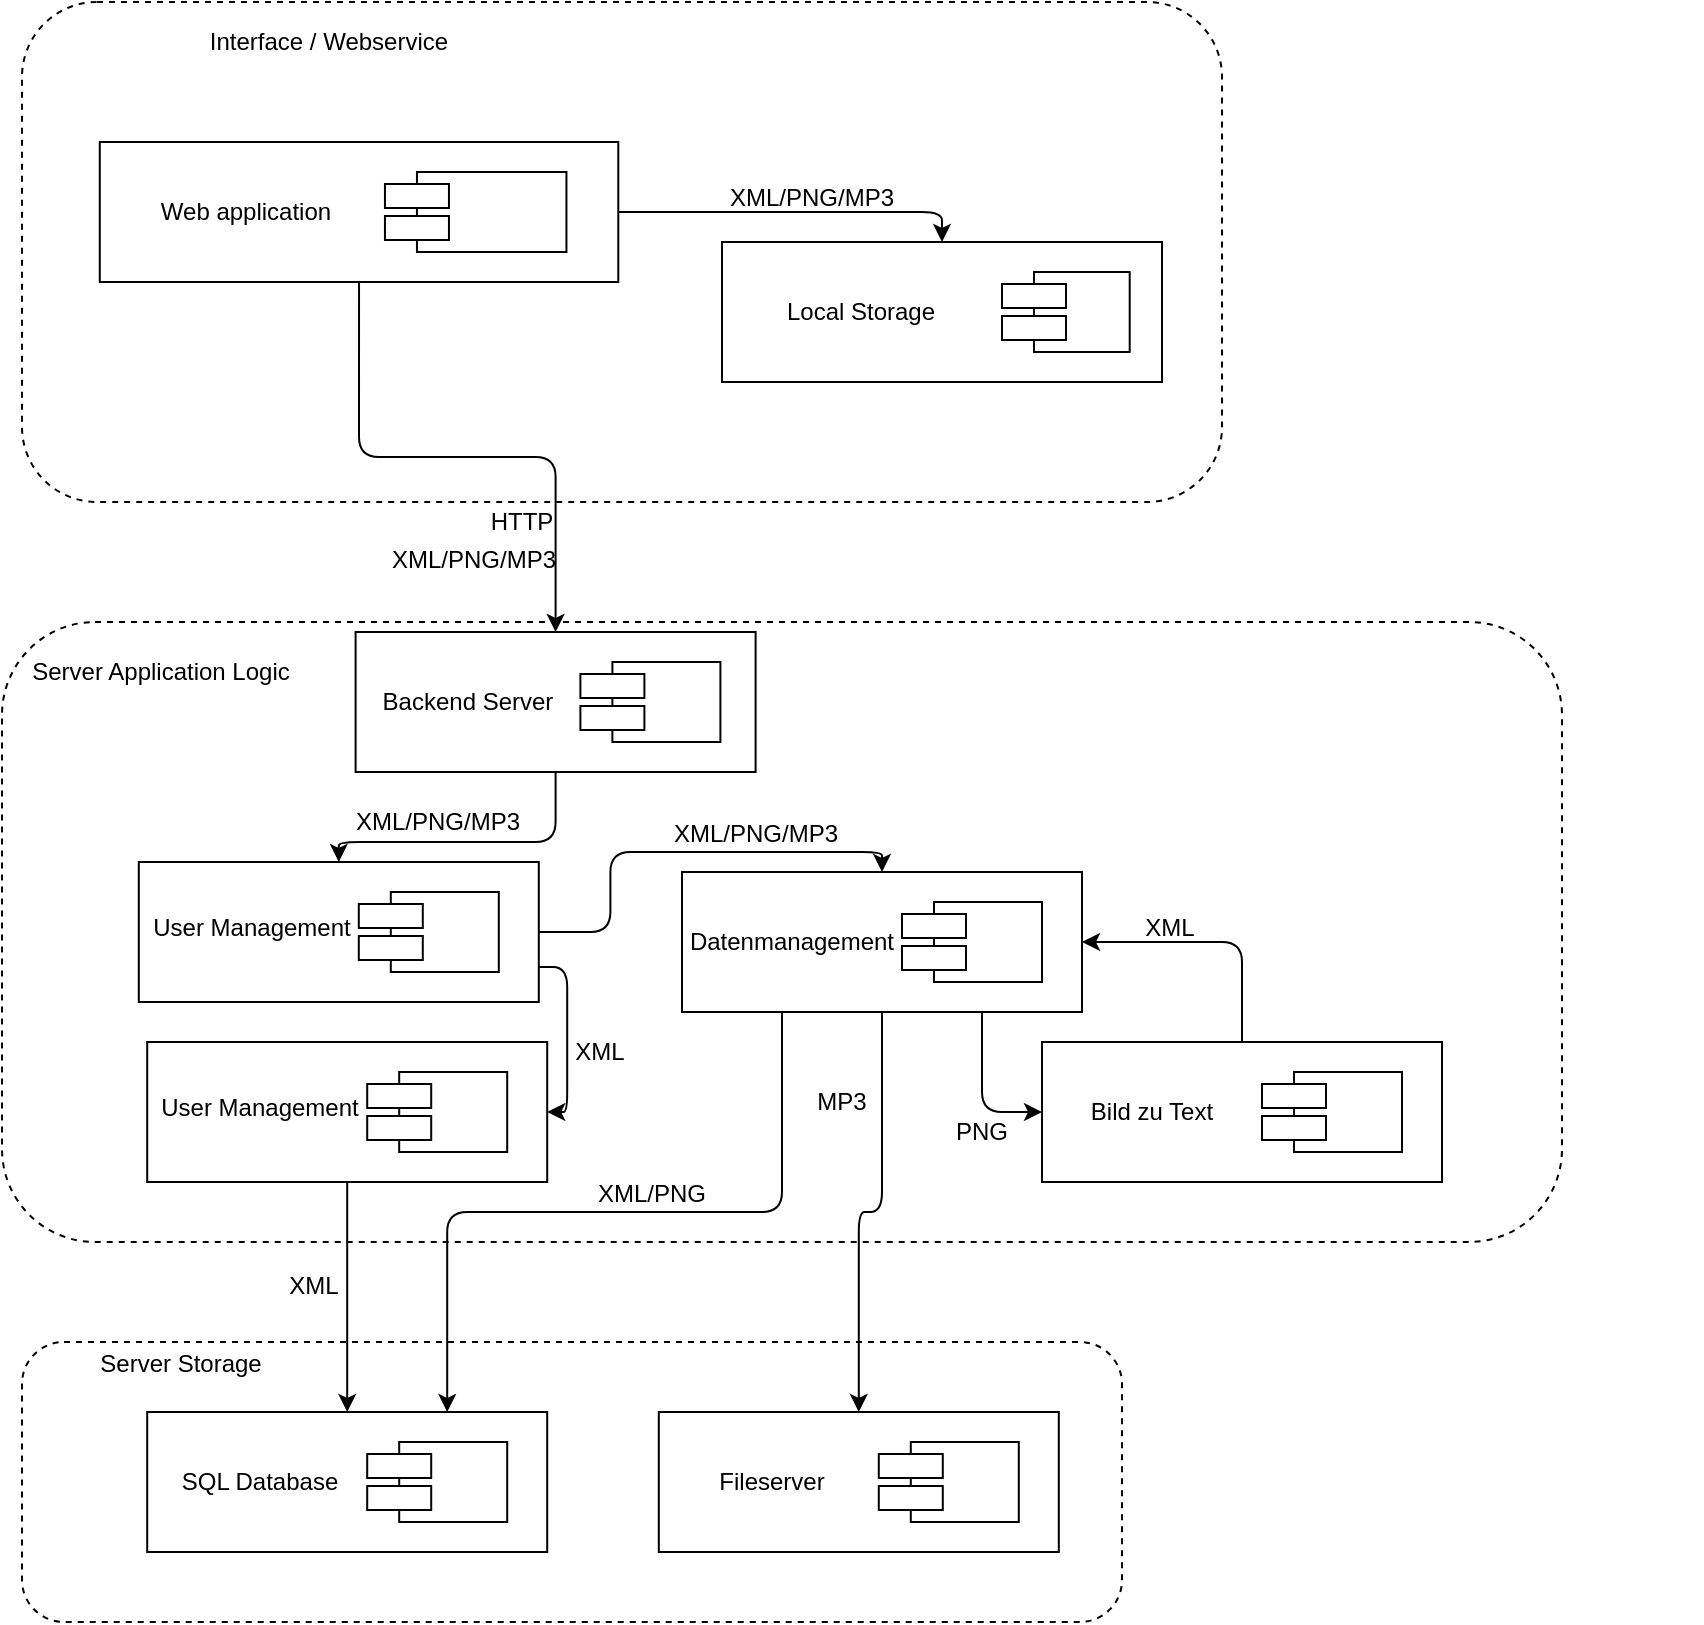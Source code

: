 <mxfile version="14.6.6" type="device"><diagram name="Page-1" id="5f0bae14-7c28-e335-631c-24af17079c00"><mxGraphModel dx="1422" dy="762" grid="1" gridSize="10" guides="1" tooltips="1" connect="1" arrows="1" fold="1" page="1" pageScale="1" pageWidth="1100" pageHeight="850" background="#ffffff" math="0" shadow="0"><root><mxCell id="0"/><mxCell id="1" parent="0"/><mxCell id="M4kyt89nX-22fWwxSUBl-4" value="" style="group" parent="1" vertex="1" connectable="0"><mxGeometry x="110" y="350" width="780" height="310" as="geometry"/></mxCell><mxCell id="M4kyt89nX-22fWwxSUBl-5" value="" style="rounded=1;whiteSpace=wrap;html=1;dashed=1;" parent="M4kyt89nX-22fWwxSUBl-4" vertex="1"><mxGeometry width="780" height="310" as="geometry"/></mxCell><mxCell id="M4kyt89nX-22fWwxSUBl-6" value="Server Application Logic" style="text;html=1;strokeColor=none;fillColor=none;align=center;verticalAlign=middle;whiteSpace=wrap;rounded=0;dashed=1;" parent="M4kyt89nX-22fWwxSUBl-4" vertex="1"><mxGeometry x="8.421" y="12.4" width="143.158" height="24.8" as="geometry"/></mxCell><mxCell id="M4kyt89nX-22fWwxSUBl-10" value="" style="shape=component;align=left;spacingLeft=36;rounded=0;shadow=0;comic=0;labelBackgroundColor=none;strokeWidth=1;fontFamily=Verdana;fontSize=12;html=1;" parent="M4kyt89nX-22fWwxSUBl-4" vertex="1"><mxGeometry x="279.2" y="20" width="70" height="40" as="geometry"/></mxCell><mxCell id="M4kyt89nX-22fWwxSUBl-17" value="" style="html=1;rounded=0;shadow=0;comic=0;labelBackgroundColor=none;strokeWidth=1;fontFamily=Verdana;fontSize=12;align=center;" parent="M4kyt89nX-22fWwxSUBl-4" vertex="1"><mxGeometry x="176.8" y="5" width="200" height="70" as="geometry"/></mxCell><mxCell id="M4kyt89nX-22fWwxSUBl-18" value="" style="shape=component;align=left;spacingLeft=36;rounded=0;shadow=0;comic=0;labelBackgroundColor=none;strokeWidth=1;fontFamily=Verdana;fontSize=12;html=1;" parent="M4kyt89nX-22fWwxSUBl-4" vertex="1"><mxGeometry x="289.2" y="20" width="70" height="40" as="geometry"/></mxCell><mxCell id="M4kyt89nX-22fWwxSUBl-19" value="Backend Server" style="text;html=1;strokeColor=none;fillColor=none;align=center;verticalAlign=middle;whiteSpace=wrap;rounded=0;dashed=1;" parent="M4kyt89nX-22fWwxSUBl-4" vertex="1"><mxGeometry x="168.4" y="30" width="129.6" height="20" as="geometry"/></mxCell><mxCell id="M4kyt89nX-22fWwxSUBl-20" value="" style="shape=component;align=left;spacingLeft=36;rounded=0;shadow=0;comic=0;labelBackgroundColor=none;strokeWidth=1;fontFamily=Verdana;fontSize=12;html=1;" parent="M4kyt89nX-22fWwxSUBl-4" vertex="1"><mxGeometry x="172.6" y="215" width="70" height="40" as="geometry"/></mxCell><mxCell id="M4kyt89nX-22fWwxSUBl-21" value="" style="html=1;rounded=0;shadow=0;comic=0;labelBackgroundColor=none;strokeWidth=1;fontFamily=Verdana;fontSize=12;align=center;" parent="M4kyt89nX-22fWwxSUBl-4" vertex="1"><mxGeometry x="72.6" y="210" width="200" height="70" as="geometry"/></mxCell><mxCell id="M4kyt89nX-22fWwxSUBl-22" value="" style="shape=component;align=left;spacingLeft=36;rounded=0;shadow=0;comic=0;labelBackgroundColor=none;strokeWidth=1;fontFamily=Verdana;fontSize=12;html=1;" parent="M4kyt89nX-22fWwxSUBl-4" vertex="1"><mxGeometry x="182.6" y="225" width="70" height="40" as="geometry"/></mxCell><mxCell id="M4kyt89nX-22fWwxSUBl-23" value="User Management" style="text;html=1;strokeColor=none;fillColor=none;align=center;verticalAlign=middle;whiteSpace=wrap;rounded=0;dashed=1;" parent="M4kyt89nX-22fWwxSUBl-4" vertex="1"><mxGeometry x="64.2" y="230" width="129.6" height="25" as="geometry"/></mxCell><mxCell id="M4kyt89nX-22fWwxSUBl-24" value="" style="shape=component;align=left;spacingLeft=36;rounded=0;shadow=0;comic=0;labelBackgroundColor=none;strokeWidth=1;fontFamily=Verdana;fontSize=12;html=1;" parent="M4kyt89nX-22fWwxSUBl-4" vertex="1"><mxGeometry x="440" y="130" width="70" height="40" as="geometry"/></mxCell><mxCell id="M4kyt89nX-22fWwxSUBl-25" value="" style="html=1;rounded=0;shadow=0;comic=0;labelBackgroundColor=none;strokeWidth=1;fontFamily=Verdana;fontSize=12;align=center;" parent="M4kyt89nX-22fWwxSUBl-4" vertex="1"><mxGeometry x="340" y="125" width="200" height="70" as="geometry"/></mxCell><mxCell id="M4kyt89nX-22fWwxSUBl-26" value="" style="shape=component;align=left;spacingLeft=36;rounded=0;shadow=0;comic=0;labelBackgroundColor=none;strokeWidth=1;fontFamily=Verdana;fontSize=12;html=1;" parent="M4kyt89nX-22fWwxSUBl-4" vertex="1"><mxGeometry x="450" y="140" width="70" height="40" as="geometry"/></mxCell><mxCell id="M4kyt89nX-22fWwxSUBl-27" value="Datenmanagement" style="text;html=1;strokeColor=none;fillColor=none;align=center;verticalAlign=middle;whiteSpace=wrap;rounded=0;dashed=1;" parent="M4kyt89nX-22fWwxSUBl-4" vertex="1"><mxGeometry x="330" y="150" width="129.6" height="20" as="geometry"/></mxCell><mxCell id="M4kyt89nX-22fWwxSUBl-67" value="" style="shape=component;align=left;spacingLeft=36;rounded=0;shadow=0;comic=0;labelBackgroundColor=none;strokeWidth=1;fontFamily=Verdana;fontSize=12;html=1;" parent="M4kyt89nX-22fWwxSUBl-4" vertex="1"><mxGeometry x="168.4" y="125" width="70" height="40" as="geometry"/></mxCell><mxCell id="M4kyt89nX-22fWwxSUBl-68" value="" style="html=1;rounded=0;shadow=0;comic=0;labelBackgroundColor=none;strokeWidth=1;fontFamily=Verdana;fontSize=12;align=center;" parent="M4kyt89nX-22fWwxSUBl-4" vertex="1"><mxGeometry x="68.4" y="120" width="200" height="70" as="geometry"/></mxCell><mxCell id="M4kyt89nX-22fWwxSUBl-69" value="" style="shape=component;align=left;spacingLeft=36;rounded=0;shadow=0;comic=0;labelBackgroundColor=none;strokeWidth=1;fontFamily=Verdana;fontSize=12;html=1;" parent="M4kyt89nX-22fWwxSUBl-4" vertex="1"><mxGeometry x="178.4" y="135" width="70" height="40" as="geometry"/></mxCell><mxCell id="M4kyt89nX-22fWwxSUBl-70" value="User Management" style="text;html=1;strokeColor=none;fillColor=none;align=center;verticalAlign=middle;whiteSpace=wrap;rounded=0;dashed=1;" parent="M4kyt89nX-22fWwxSUBl-4" vertex="1"><mxGeometry x="60" y="140" width="129.6" height="25" as="geometry"/></mxCell><mxCell id="M4kyt89nX-22fWwxSUBl-71" value="" style="endArrow=classic;html=1;exitX=0.5;exitY=1;exitDx=0;exitDy=0;entryX=0.5;entryY=0;entryDx=0;entryDy=0;edgeStyle=orthogonalEdgeStyle;endFill=1;" parent="M4kyt89nX-22fWwxSUBl-4" source="M4kyt89nX-22fWwxSUBl-17" target="M4kyt89nX-22fWwxSUBl-68" edge="1"><mxGeometry width="50" height="50" relative="1" as="geometry"><mxPoint x="188.519" y="-160" as="sourcePoint"/><mxPoint x="289.2" y="40" as="targetPoint"/><Array as="points"><mxPoint x="277" y="110"/><mxPoint x="168" y="110"/></Array></mxGeometry></mxCell><mxCell id="M4kyt89nX-22fWwxSUBl-72" value="" style="endArrow=classic;html=1;exitX=1;exitY=0.5;exitDx=0;exitDy=0;entryX=0.5;entryY=0;entryDx=0;entryDy=0;edgeStyle=orthogonalEdgeStyle;endFill=1;" parent="M4kyt89nX-22fWwxSUBl-4" source="M4kyt89nX-22fWwxSUBl-68" target="M4kyt89nX-22fWwxSUBl-25" edge="1"><mxGeometry width="50" height="50" relative="1" as="geometry"><mxPoint x="289.2" y="110" as="sourcePoint"/><mxPoint x="178.4" y="130" as="targetPoint"/></mxGeometry></mxCell><mxCell id="M4kyt89nX-22fWwxSUBl-73" value="" style="endArrow=classic;html=1;exitX=1;exitY=0.75;exitDx=0;exitDy=0;entryX=1;entryY=0.5;entryDx=0;entryDy=0;edgeStyle=orthogonalEdgeStyle;endFill=1;" parent="M4kyt89nX-22fWwxSUBl-4" source="M4kyt89nX-22fWwxSUBl-68" target="M4kyt89nX-22fWwxSUBl-21" edge="1"><mxGeometry width="50" height="50" relative="1" as="geometry"><mxPoint x="278.4" y="165" as="sourcePoint"/><mxPoint x="438.4" y="220" as="targetPoint"/></mxGeometry></mxCell><mxCell id="M4kyt89nX-22fWwxSUBl-89" value="" style="shape=component;align=left;spacingLeft=36;rounded=0;shadow=0;comic=0;labelBackgroundColor=none;strokeWidth=1;fontFamily=Verdana;fontSize=12;html=1;" parent="M4kyt89nX-22fWwxSUBl-4" vertex="1"><mxGeometry x="620" y="215" width="70" height="40" as="geometry"/></mxCell><mxCell id="M4kyt89nX-22fWwxSUBl-90" value="" style="html=1;rounded=0;shadow=0;comic=0;labelBackgroundColor=none;strokeWidth=1;fontFamily=Verdana;fontSize=12;align=center;" parent="M4kyt89nX-22fWwxSUBl-4" vertex="1"><mxGeometry x="520" y="210" width="200" height="70" as="geometry"/></mxCell><mxCell id="M4kyt89nX-22fWwxSUBl-91" value="" style="shape=component;align=left;spacingLeft=36;rounded=0;shadow=0;comic=0;labelBackgroundColor=none;strokeWidth=1;fontFamily=Verdana;fontSize=12;html=1;" parent="M4kyt89nX-22fWwxSUBl-4" vertex="1"><mxGeometry x="630" y="225" width="70" height="40" as="geometry"/></mxCell><mxCell id="M4kyt89nX-22fWwxSUBl-92" value="Bild zu Text" style="text;html=1;strokeColor=none;fillColor=none;align=center;verticalAlign=middle;whiteSpace=wrap;rounded=0;dashed=1;" parent="M4kyt89nX-22fWwxSUBl-4" vertex="1"><mxGeometry x="510" y="235" width="129.6" height="20" as="geometry"/></mxCell><mxCell id="M4kyt89nX-22fWwxSUBl-93" value="" style="endArrow=classic;html=1;entryX=0;entryY=0.5;entryDx=0;entryDy=0;edgeStyle=orthogonalEdgeStyle;endFill=1;exitX=0.75;exitY=1;exitDx=0;exitDy=0;" parent="M4kyt89nX-22fWwxSUBl-4" source="M4kyt89nX-22fWwxSUBl-25" target="M4kyt89nX-22fWwxSUBl-90" edge="1"><mxGeometry width="50" height="50" relative="1" as="geometry"><mxPoint x="450" y="205" as="sourcePoint"/><mxPoint x="438.4" y="405" as="targetPoint"/></mxGeometry></mxCell><mxCell id="M4kyt89nX-22fWwxSUBl-94" value="" style="endArrow=classic;html=1;entryX=1;entryY=0.5;entryDx=0;entryDy=0;edgeStyle=orthogonalEdgeStyle;endFill=1;exitX=0.5;exitY=0;exitDx=0;exitDy=0;" parent="M4kyt89nX-22fWwxSUBl-4" source="M4kyt89nX-22fWwxSUBl-90" target="M4kyt89nX-22fWwxSUBl-25" edge="1"><mxGeometry width="603.85" height="162.5" relative="1" as="geometry"><mxPoint x="940" y="170" as="sourcePoint"/><mxPoint x="530" y="255" as="targetPoint"/></mxGeometry></mxCell><mxCell id="CDif8NWqnkDh6zgm821W-40" value="XML" style="text;html=1;strokeColor=none;fillColor=none;align=center;verticalAlign=middle;whiteSpace=wrap;rounded=0;" vertex="1" parent="M4kyt89nX-22fWwxSUBl-94"><mxGeometry x="563.85" y="142.5" width="40" height="20" as="geometry"/></mxCell><mxCell id="CDif8NWqnkDh6zgm821W-7" value="XML/PNG/MP3" style="text;html=1;strokeColor=none;fillColor=none;align=center;verticalAlign=middle;whiteSpace=wrap;rounded=0;" vertex="1" parent="M4kyt89nX-22fWwxSUBl-4"><mxGeometry x="198.4" y="90" width="40" height="20" as="geometry"/></mxCell><mxCell id="CDif8NWqnkDh6zgm821W-38" value="PNG" style="text;html=1;strokeColor=none;fillColor=none;align=center;verticalAlign=middle;whiteSpace=wrap;rounded=0;" vertex="1" parent="M4kyt89nX-22fWwxSUBl-4"><mxGeometry x="470" y="245" width="40" height="20" as="geometry"/></mxCell><mxCell id="CDif8NWqnkDh6zgm821W-42" value="MP3" style="text;html=1;strokeColor=none;fillColor=none;align=center;verticalAlign=middle;whiteSpace=wrap;rounded=0;" vertex="1" parent="M4kyt89nX-22fWwxSUBl-4"><mxGeometry x="400" y="230" width="40" height="20" as="geometry"/></mxCell><mxCell id="CDif8NWqnkDh6zgm821W-46" value="XML" style="text;html=1;strokeColor=none;fillColor=none;align=center;verticalAlign=middle;whiteSpace=wrap;rounded=0;" vertex="1" parent="M4kyt89nX-22fWwxSUBl-4"><mxGeometry x="279.2" y="205" width="40" height="20" as="geometry"/></mxCell><mxCell id="M4kyt89nX-22fWwxSUBl-3" value="" style="group" parent="1" vertex="1" connectable="0"><mxGeometry x="120" y="40" width="840" height="250" as="geometry"/></mxCell><mxCell id="M4kyt89nX-22fWwxSUBl-1" value="" style="rounded=1;whiteSpace=wrap;html=1;dashed=1;" parent="M4kyt89nX-22fWwxSUBl-3" vertex="1"><mxGeometry width="600" height="250" as="geometry"/></mxCell><mxCell id="M4kyt89nX-22fWwxSUBl-2" value="Interface / Webservice" style="text;html=1;strokeColor=none;fillColor=none;align=center;verticalAlign=middle;whiteSpace=wrap;rounded=0;dashed=1;" parent="M4kyt89nX-22fWwxSUBl-3" vertex="1"><mxGeometry x="16.154" y="10" width="274.615" height="20" as="geometry"/></mxCell><mxCell id="M4kyt89nX-22fWwxSUBl-9" value="" style="html=1;rounded=0;shadow=0;comic=0;labelBackgroundColor=none;strokeWidth=1;fontFamily=Verdana;fontSize=12;align=center;" parent="M4kyt89nX-22fWwxSUBl-3" vertex="1"><mxGeometry x="350" y="120" width="220" height="70" as="geometry"/></mxCell><mxCell id="M4kyt89nX-22fWwxSUBl-11" value="Local Storage" style="text;html=1;strokeColor=none;fillColor=none;align=center;verticalAlign=middle;whiteSpace=wrap;rounded=0;dashed=1;" parent="M4kyt89nX-22fWwxSUBl-3" vertex="1"><mxGeometry x="315.328" y="145" width="209.354" height="20" as="geometry"/></mxCell><mxCell id="M4kyt89nX-22fWwxSUBl-8" value="" style="group" parent="M4kyt89nX-22fWwxSUBl-3" vertex="1" connectable="0"><mxGeometry y="70" width="350" height="70" as="geometry"/></mxCell><mxCell id="39150e848f15840c-4" value="" style="html=1;rounded=0;shadow=0;comic=0;labelBackgroundColor=none;strokeWidth=1;fontFamily=Verdana;fontSize=12;align=center;" parent="M4kyt89nX-22fWwxSUBl-8" vertex="1"><mxGeometry x="38.889" width="259.259" height="70" as="geometry"/></mxCell><mxCell id="39150e848f15840c-10" value="" style="shape=component;align=left;spacingLeft=36;rounded=0;shadow=0;comic=0;labelBackgroundColor=none;strokeWidth=1;fontFamily=Verdana;fontSize=12;html=1;" parent="M4kyt89nX-22fWwxSUBl-8" vertex="1"><mxGeometry x="181.481" y="15" width="90.741" height="40" as="geometry"/></mxCell><mxCell id="M4kyt89nX-22fWwxSUBl-7" value="Web application" style="text;html=1;strokeColor=none;fillColor=none;align=center;verticalAlign=middle;whiteSpace=wrap;rounded=0;dashed=1;" parent="M4kyt89nX-22fWwxSUBl-8" vertex="1"><mxGeometry x="28.0" y="25" width="168.0" height="20" as="geometry"/></mxCell><mxCell id="M4kyt89nX-22fWwxSUBl-47" value="" style="shape=component;align=left;spacingLeft=36;rounded=0;shadow=0;comic=0;labelBackgroundColor=none;strokeWidth=1;fontFamily=Verdana;fontSize=12;html=1;" parent="M4kyt89nX-22fWwxSUBl-3" vertex="1"><mxGeometry x="490" y="135" width="63.85" height="40" as="geometry"/></mxCell><mxCell id="M4kyt89nX-22fWwxSUBl-48" value="" style="endArrow=classic;html=1;exitX=1;exitY=0.5;exitDx=0;exitDy=0;entryX=0.5;entryY=0;entryDx=0;entryDy=0;edgeStyle=orthogonalEdgeStyle;endFill=1;" parent="M4kyt89nX-22fWwxSUBl-3" source="39150e848f15840c-4" target="M4kyt89nX-22fWwxSUBl-9" edge="1"><mxGeometry width="50" height="50" relative="1" as="geometry"><mxPoint x="549.231" y="100" as="sourcePoint"/><mxPoint x="630" y="50" as="targetPoint"/></mxGeometry></mxCell><mxCell id="M4kyt89nX-22fWwxSUBl-14" value="" style="group" parent="1" vertex="1" connectable="0"><mxGeometry x="120" y="710" width="590" height="140" as="geometry"/></mxCell><mxCell id="M4kyt89nX-22fWwxSUBl-15" value="" style="rounded=1;whiteSpace=wrap;html=1;dashed=1;" parent="M4kyt89nX-22fWwxSUBl-14" vertex="1"><mxGeometry width="550" height="140.0" as="geometry"/></mxCell><mxCell id="M4kyt89nX-22fWwxSUBl-16" value="Server Storage" style="text;html=1;strokeColor=none;fillColor=none;align=center;verticalAlign=middle;whiteSpace=wrap;rounded=0;dashed=1;" parent="M4kyt89nX-22fWwxSUBl-14" vertex="1"><mxGeometry x="8.421" y="5.6" width="143.158" height="11.2" as="geometry"/></mxCell><mxCell id="M4kyt89nX-22fWwxSUBl-28" value="" style="shape=component;align=left;spacingLeft=36;rounded=0;shadow=0;comic=0;labelBackgroundColor=none;strokeWidth=1;fontFamily=Verdana;fontSize=12;html=1;" parent="M4kyt89nX-22fWwxSUBl-14" vertex="1"><mxGeometry x="162.6" y="40" width="70" height="40" as="geometry"/></mxCell><mxCell id="M4kyt89nX-22fWwxSUBl-29" value="" style="html=1;rounded=0;shadow=0;comic=0;labelBackgroundColor=none;strokeWidth=1;fontFamily=Verdana;fontSize=12;align=center;" parent="M4kyt89nX-22fWwxSUBl-14" vertex="1"><mxGeometry x="62.6" y="35" width="200" height="70" as="geometry"/></mxCell><mxCell id="M4kyt89nX-22fWwxSUBl-30" value="" style="shape=component;align=left;spacingLeft=36;rounded=0;shadow=0;comic=0;labelBackgroundColor=none;strokeWidth=1;fontFamily=Verdana;fontSize=12;html=1;" parent="M4kyt89nX-22fWwxSUBl-14" vertex="1"><mxGeometry x="172.6" y="50" width="70" height="40" as="geometry"/></mxCell><mxCell id="M4kyt89nX-22fWwxSUBl-31" value="SQL Database" style="text;html=1;strokeColor=none;fillColor=none;align=center;verticalAlign=middle;whiteSpace=wrap;rounded=0;dashed=1;" parent="M4kyt89nX-22fWwxSUBl-14" vertex="1"><mxGeometry x="54.2" y="60" width="129.6" height="20" as="geometry"/></mxCell><mxCell id="M4kyt89nX-22fWwxSUBl-74" value="" style="shape=component;align=left;spacingLeft=36;rounded=0;shadow=0;comic=0;labelBackgroundColor=none;strokeWidth=1;fontFamily=Verdana;fontSize=12;html=1;" parent="M4kyt89nX-22fWwxSUBl-14" vertex="1"><mxGeometry x="418.4" y="40" width="70" height="40" as="geometry"/></mxCell><mxCell id="M4kyt89nX-22fWwxSUBl-75" value="" style="html=1;rounded=0;shadow=0;comic=0;labelBackgroundColor=none;strokeWidth=1;fontFamily=Verdana;fontSize=12;align=center;" parent="M4kyt89nX-22fWwxSUBl-14" vertex="1"><mxGeometry x="318.4" y="35" width="200" height="70" as="geometry"/></mxCell><mxCell id="M4kyt89nX-22fWwxSUBl-76" value="" style="shape=component;align=left;spacingLeft=36;rounded=0;shadow=0;comic=0;labelBackgroundColor=none;strokeWidth=1;fontFamily=Verdana;fontSize=12;html=1;" parent="M4kyt89nX-22fWwxSUBl-14" vertex="1"><mxGeometry x="428.4" y="50" width="70" height="40" as="geometry"/></mxCell><mxCell id="M4kyt89nX-22fWwxSUBl-77" value="Fileserver" style="text;html=1;strokeColor=none;fillColor=none;align=center;verticalAlign=middle;whiteSpace=wrap;rounded=0;dashed=1;" parent="M4kyt89nX-22fWwxSUBl-14" vertex="1"><mxGeometry x="310" y="60" width="129.6" height="20" as="geometry"/></mxCell><mxCell id="M4kyt89nX-22fWwxSUBl-49" value="" style="endArrow=classic;html=1;exitX=0.5;exitY=1;exitDx=0;exitDy=0;entryX=0.5;entryY=0;entryDx=0;entryDy=0;edgeStyle=orthogonalEdgeStyle;endFill=1;" parent="1" source="39150e848f15840c-4" target="M4kyt89nX-22fWwxSUBl-17" edge="1"><mxGeometry width="50" height="50" relative="1" as="geometry"><mxPoint x="360" y="155" as="sourcePoint"/><mxPoint x="518.4" y="170" as="targetPoint"/></mxGeometry></mxCell><mxCell id="M4kyt89nX-22fWwxSUBl-78" value="" style="endArrow=classic;html=1;exitX=0.5;exitY=1;exitDx=0;exitDy=0;entryX=0.5;entryY=0;entryDx=0;entryDy=0;edgeStyle=orthogonalEdgeStyle;endFill=1;" parent="1" source="M4kyt89nX-22fWwxSUBl-25" target="M4kyt89nX-22fWwxSUBl-75" edge="1"><mxGeometry width="50" height="50" relative="1" as="geometry"><mxPoint x="388.4" y="515" as="sourcePoint"/><mxPoint x="548.4" y="570" as="targetPoint"/></mxGeometry></mxCell><mxCell id="M4kyt89nX-22fWwxSUBl-79" value="" style="endArrow=classic;html=1;exitX=0.25;exitY=1;exitDx=0;exitDy=0;entryX=0.75;entryY=0;entryDx=0;entryDy=0;edgeStyle=orthogonalEdgeStyle;endFill=1;" parent="1" source="M4kyt89nX-22fWwxSUBl-25" target="M4kyt89nX-22fWwxSUBl-29" edge="1"><mxGeometry width="50" height="50" relative="1" as="geometry"><mxPoint x="548.4" y="640" as="sourcePoint"/><mxPoint x="548.4" y="760" as="targetPoint"/></mxGeometry></mxCell><mxCell id="M4kyt89nX-22fWwxSUBl-81" value="" style="endArrow=classic;html=1;exitX=0.5;exitY=1;exitDx=0;exitDy=0;entryX=0.5;entryY=0;entryDx=0;entryDy=0;edgeStyle=orthogonalEdgeStyle;endFill=1;" parent="1" source="M4kyt89nX-22fWwxSUBl-21" target="M4kyt89nX-22fWwxSUBl-29" edge="1"><mxGeometry width="50" height="50" relative="1" as="geometry"><mxPoint x="498.4" y="640" as="sourcePoint"/><mxPoint x="338.4" y="760" as="targetPoint"/></mxGeometry></mxCell><mxCell id="CDif8NWqnkDh6zgm821W-2" value="XML/PNG/MP3" style="text;html=1;strokeColor=none;fillColor=none;align=center;verticalAlign=middle;whiteSpace=wrap;rounded=0;" vertex="1" parent="1"><mxGeometry x="326" y="309" width="40" height="20" as="geometry"/></mxCell><mxCell id="CDif8NWqnkDh6zgm821W-1" value="HTTP" style="text;html=1;strokeColor=none;fillColor=none;align=center;verticalAlign=middle;whiteSpace=wrap;rounded=0;" vertex="1" parent="1"><mxGeometry x="350" y="290" width="40" height="20" as="geometry"/></mxCell><mxCell id="CDif8NWqnkDh6zgm821W-5" value="XML/PNG/MP3" style="text;html=1;strokeColor=none;fillColor=none;align=center;verticalAlign=middle;whiteSpace=wrap;rounded=0;" vertex="1" parent="1"><mxGeometry x="495" y="128" width="40" height="20" as="geometry"/></mxCell><mxCell id="CDif8NWqnkDh6zgm821W-37" value="XML/PNG/MP3" style="text;html=1;strokeColor=none;fillColor=none;align=center;verticalAlign=middle;whiteSpace=wrap;rounded=0;" vertex="1" parent="1"><mxGeometry x="467" y="446" width="40" height="20" as="geometry"/></mxCell><mxCell id="CDif8NWqnkDh6zgm821W-43" value="XML/PNG" style="text;html=1;strokeColor=none;fillColor=none;align=center;verticalAlign=middle;whiteSpace=wrap;rounded=0;" vertex="1" parent="1"><mxGeometry x="415" y="626" width="40" height="20" as="geometry"/></mxCell><mxCell id="CDif8NWqnkDh6zgm821W-44" value="XML" style="text;html=1;strokeColor=none;fillColor=none;align=center;verticalAlign=middle;whiteSpace=wrap;rounded=0;" vertex="1" parent="1"><mxGeometry x="246" y="672" width="40" height="20" as="geometry"/></mxCell></root></mxGraphModel></diagram></mxfile>